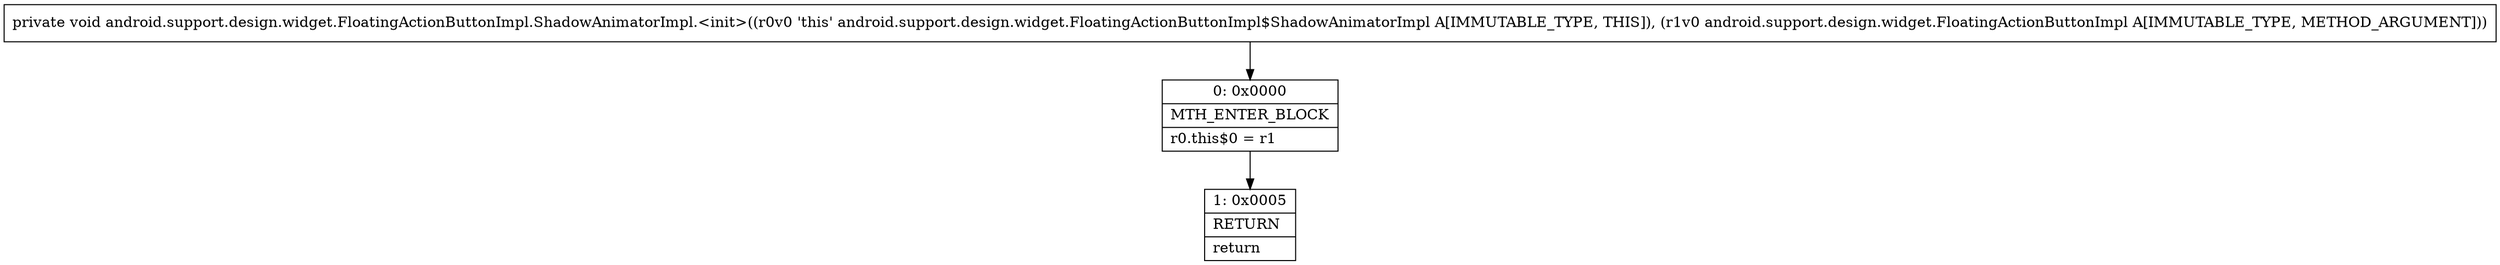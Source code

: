 digraph "CFG forandroid.support.design.widget.FloatingActionButtonImpl.ShadowAnimatorImpl.\<init\>(Landroid\/support\/design\/widget\/FloatingActionButtonImpl;)V" {
Node_0 [shape=record,label="{0\:\ 0x0000|MTH_ENTER_BLOCK\l|r0.this$0 = r1\l}"];
Node_1 [shape=record,label="{1\:\ 0x0005|RETURN\l|return\l}"];
MethodNode[shape=record,label="{private void android.support.design.widget.FloatingActionButtonImpl.ShadowAnimatorImpl.\<init\>((r0v0 'this' android.support.design.widget.FloatingActionButtonImpl$ShadowAnimatorImpl A[IMMUTABLE_TYPE, THIS]), (r1v0 android.support.design.widget.FloatingActionButtonImpl A[IMMUTABLE_TYPE, METHOD_ARGUMENT])) }"];
MethodNode -> Node_0;
Node_0 -> Node_1;
}

